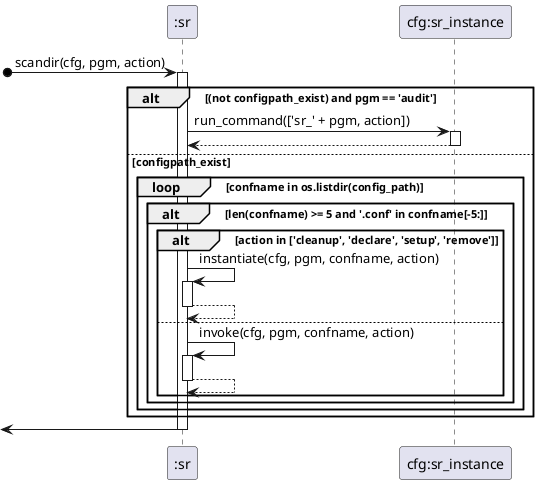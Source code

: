 @startuml
participant ":sr" as sr
participant "cfg:sr_instance" as cfg


[o-> sr: scandir(cfg, pgm, action)
activate sr

alt (not configpath_exist) and pgm == 'audit'
 sr -> cfg: run_command(['sr_' + pgm, action])
 activate cfg
 return
else configpath_exist
 loop confname in os.listdir(config_path)
  alt len(confname) >= 5 and '.conf' in confname[-5:]
   alt action in ['cleanup', 'declare', 'setup', 'remove']
    sr -> sr: instantiate(cfg, pgm, confname, action)
    activate sr
    return
   else
    sr -> sr: invoke(cfg, pgm, confname, action)
    activate sr
    return
   end alt
  end alt
 end loop
end alt
[<- sr
deactivate sr
@enduml